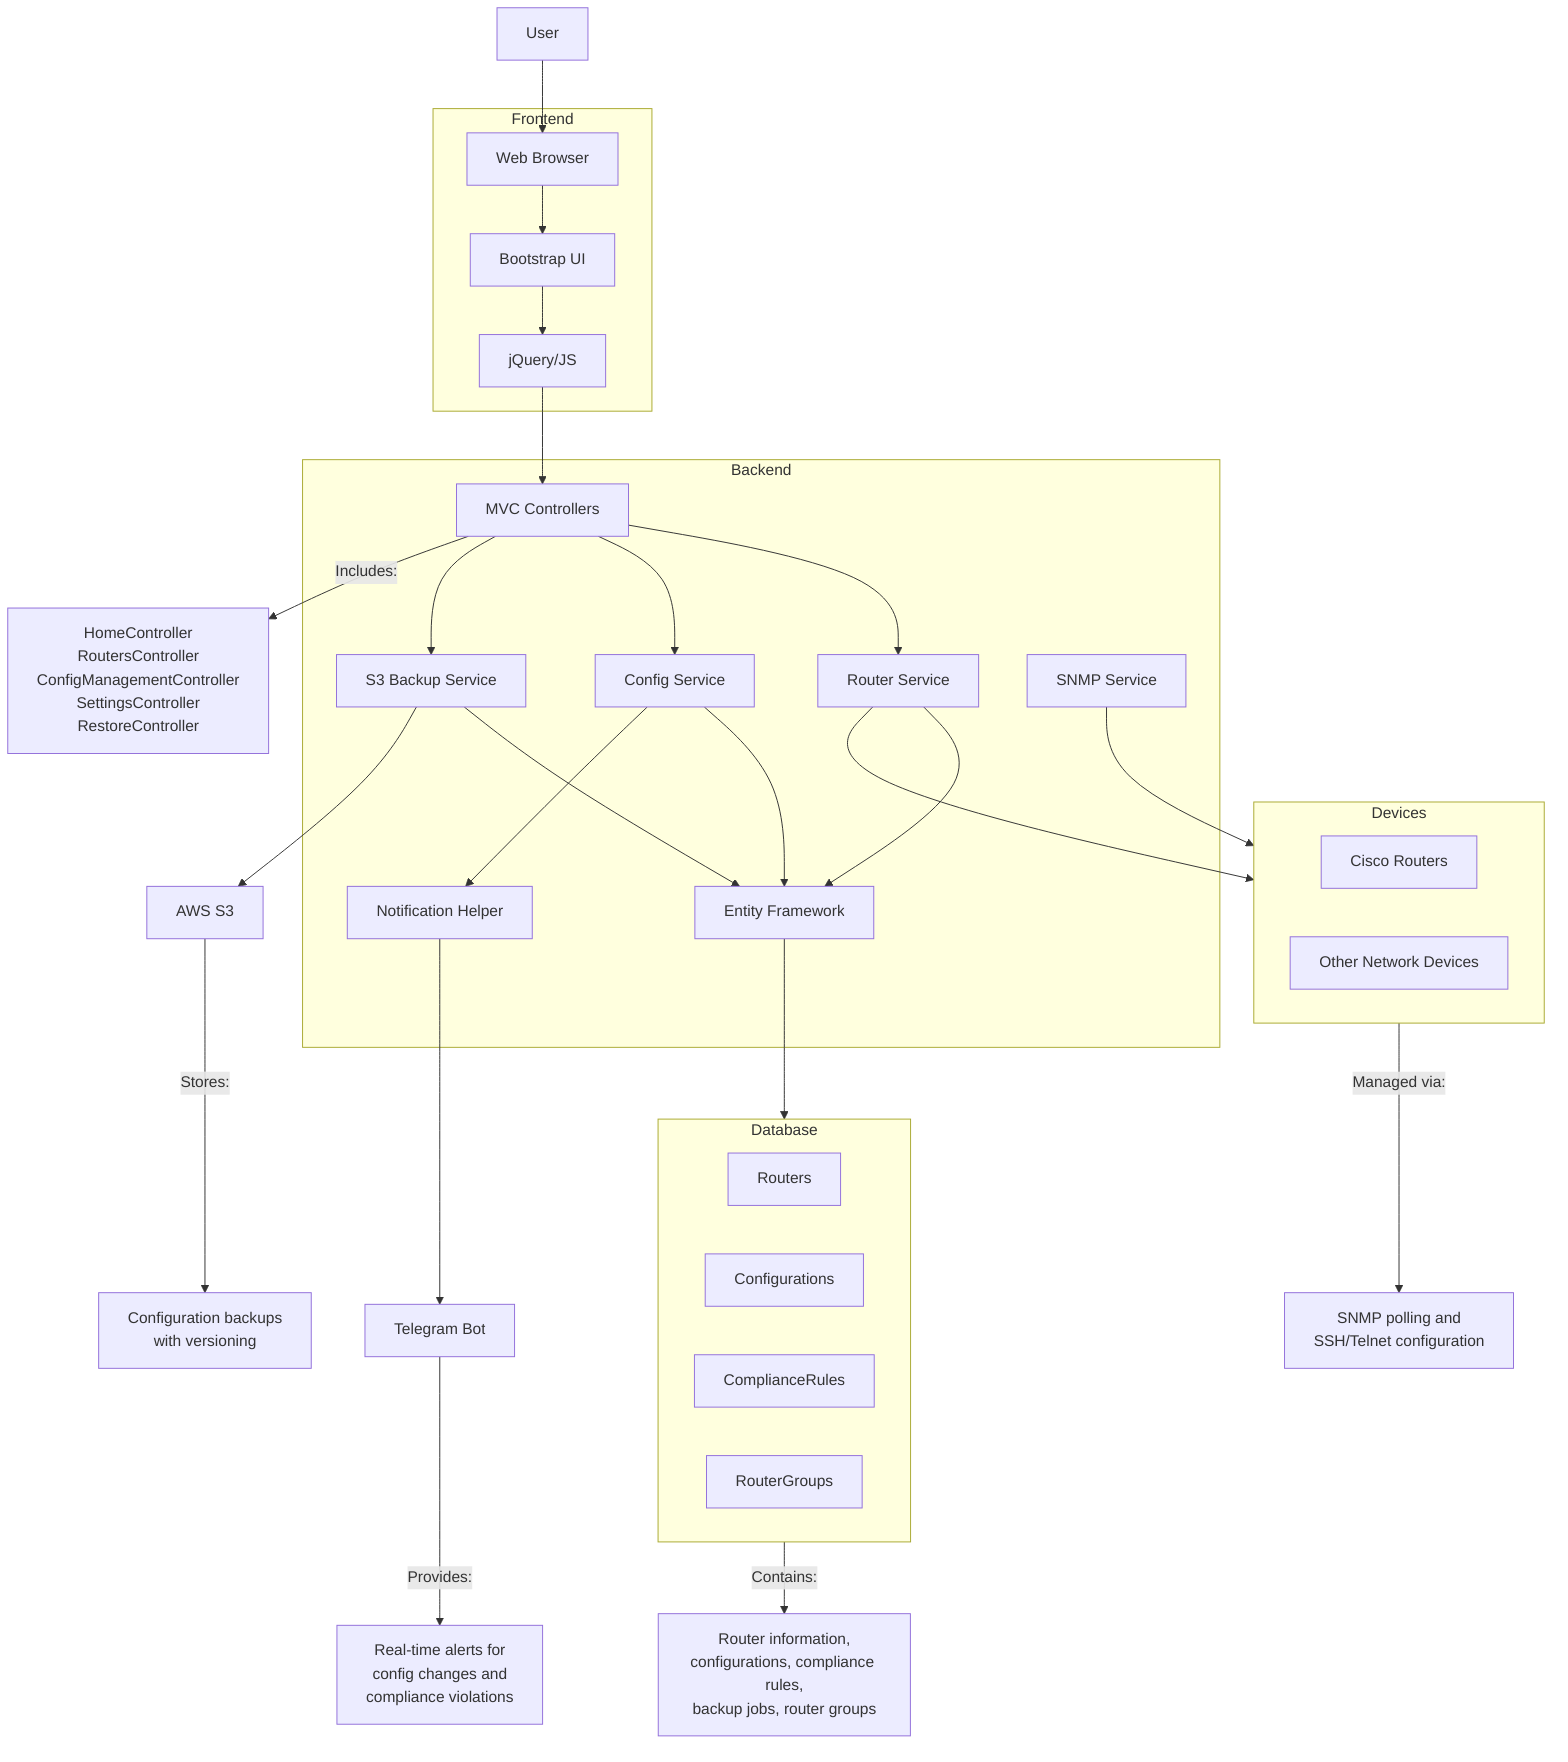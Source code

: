 graph TD
    %% Định nghĩa các nhóm
    subgraph Frontend
        browser["Web Browser"]
        ui["Bootstrap UI"]
        js["jQuery/JS"]
    end
    
    subgraph Backend
        controllers["MVC Controllers"]
        routerService["Router Service"]
        configService["Config Service"]
        s3Service["S3 Backup Service"]
        snmpService["SNMP Service"]
        notifService["Notification Helper"]
        ef["Entity Framework"]
    end
    
    subgraph Database
        routers["Routers"]
        configs["Configurations"]
        rules["ComplianceRules"]
        groups["RouterGroups"]
    end
    
    subgraph Devices
        cisco["Cisco Routers"]
        otherDevices["Other Network Devices"]
    end
    
    %% Định nghĩa các thành phần khác
    user["User"]
    s3["AWS S3"]
    telegram["Telegram Bot"]
    
    %% Kết nối giữa các thành phần
    user --> browser
    browser --> ui
    ui --> js
    js --> controllers
    
    controllers --> routerService
    controllers --> configService
    controllers --> s3Service
    
    routerService --> ef
    configService --> ef
    s3Service --> ef
    
    ef --> Database
    s3Service --> s3
    
    snmpService --> Devices
    routerService --> Devices
    
    configService --> notifService
    notifService --> telegram
    
    %% Ghi chú
    controllers -- "Includes:" --> controllerNote["HomeController<br>RoutersController<br>ConfigManagementController<br>SettingsController<br>RestoreController"]
    
    Database -- "Contains:" --> dbNote["Router information,<br>configurations, compliance rules,<br>backup jobs, router groups"]
    
    s3 -- "Stores:" --> s3Note["Configuration backups<br>with versioning"]
    
    telegram -- "Provides:" --> telegramNote["Real-time alerts for<br>config changes and<br>compliance violations"]
    
    Devices -- "Managed via:" --> devicesNote["SNMP polling and<br>SSH/Telnet configuration"]